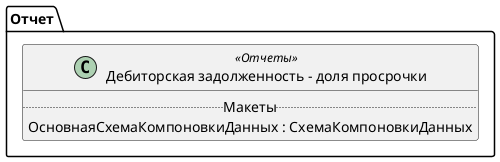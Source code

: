 ﻿@startuml ДебиторскаяЗадолженностьДоляПросрочки
'!include templates.wsd
'..\include templates.wsd
class Отчет.ДебиторскаяЗадолженностьДоляПросрочки as "Дебиторская задолженность - доля просрочки" <<Отчеты>>
{
..Макеты..
ОсновнаяСхемаКомпоновкиДанных : СхемаКомпоновкиДанных
}
@enduml
